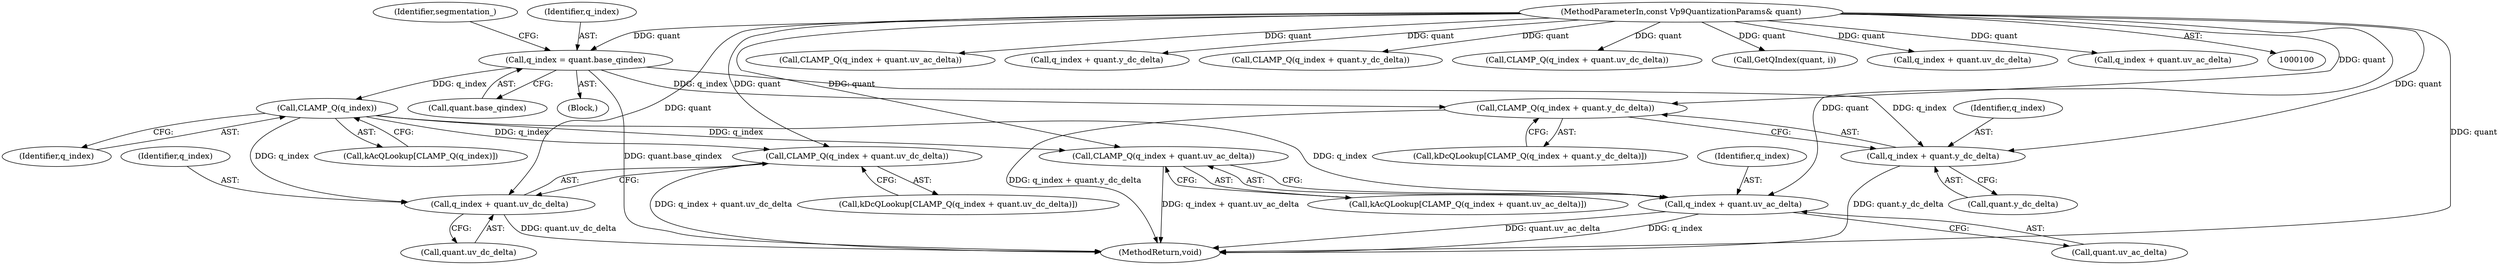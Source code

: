 digraph "1_Chrome_27c68f543e5eba779902447445dfb05ec3f5bf75_26@del" {
"1000188" [label="(Call,q_index = quant.base_qindex)"];
"1000101" [label="(MethodParameterIn,const Vp9QuantizationParams& quant)"];
"1000203" [label="(Call,CLAMP_Q(q_index + quant.y_dc_delta))"];
"1000204" [label="(Call,q_index + quant.y_dc_delta)"];
"1000219" [label="(Call,CLAMP_Q(q_index))"];
"1000231" [label="(Call,CLAMP_Q(q_index + quant.uv_dc_delta))"];
"1000232" [label="(Call,q_index + quant.uv_dc_delta)"];
"1000247" [label="(Call,CLAMP_Q(q_index + quant.uv_ac_delta))"];
"1000248" [label="(Call,q_index + quant.uv_ac_delta)"];
"1000179" [label="(Call,CLAMP_Q(q_index + quant.uv_ac_delta))"];
"1000197" [label="(Identifier,segmentation_)"];
"1000232" [label="(Call,q_index + quant.uv_dc_delta)"];
"1000136" [label="(Call,q_index + quant.y_dc_delta)"];
"1000248" [label="(Call,q_index + quant.uv_ac_delta)"];
"1000205" [label="(Identifier,q_index)"];
"1000204" [label="(Call,q_index + quant.y_dc_delta)"];
"1000135" [label="(Call,CLAMP_Q(q_index + quant.y_dc_delta))"];
"1000163" [label="(Call,CLAMP_Q(q_index + quant.uv_dc_delta))"];
"1000229" [label="(Call,kDcQLookup[CLAMP_Q(q_index + quant.uv_dc_delta)])"];
"1000189" [label="(Identifier,q_index)"];
"1000203" [label="(Call,CLAMP_Q(q_index + quant.y_dc_delta))"];
"1000247" [label="(Call,CLAMP_Q(q_index + quant.uv_ac_delta))"];
"1000253" [label="(MethodReturn,void)"];
"1000188" [label="(Call,q_index = quant.base_qindex)"];
"1000245" [label="(Call,kAcQLookup[CLAMP_Q(q_index + quant.uv_ac_delta)])"];
"1000122" [label="(Call,GetQIndex(quant, i))"];
"1000220" [label="(Identifier,q_index)"];
"1000233" [label="(Identifier,q_index)"];
"1000249" [label="(Identifier,q_index)"];
"1000101" [label="(MethodParameterIn,const Vp9QuantizationParams& quant)"];
"1000250" [label="(Call,quant.uv_ac_delta)"];
"1000201" [label="(Call,kDcQLookup[CLAMP_Q(q_index + quant.y_dc_delta)])"];
"1000206" [label="(Call,quant.y_dc_delta)"];
"1000217" [label="(Call,kAcQLookup[CLAMP_Q(q_index)])"];
"1000190" [label="(Call,quant.base_qindex)"];
"1000219" [label="(Call,CLAMP_Q(q_index))"];
"1000186" [label="(Block,)"];
"1000234" [label="(Call,quant.uv_dc_delta)"];
"1000164" [label="(Call,q_index + quant.uv_dc_delta)"];
"1000180" [label="(Call,q_index + quant.uv_ac_delta)"];
"1000231" [label="(Call,CLAMP_Q(q_index + quant.uv_dc_delta))"];
"1000188" -> "1000186"  [label="AST: "];
"1000188" -> "1000190"  [label="CFG: "];
"1000189" -> "1000188"  [label="AST: "];
"1000190" -> "1000188"  [label="AST: "];
"1000197" -> "1000188"  [label="CFG: "];
"1000188" -> "1000253"  [label="DDG: quant.base_qindex"];
"1000101" -> "1000188"  [label="DDG: quant"];
"1000188" -> "1000203"  [label="DDG: q_index"];
"1000188" -> "1000204"  [label="DDG: q_index"];
"1000188" -> "1000219"  [label="DDG: q_index"];
"1000101" -> "1000100"  [label="AST: "];
"1000101" -> "1000253"  [label="DDG: quant"];
"1000101" -> "1000122"  [label="DDG: quant"];
"1000101" -> "1000135"  [label="DDG: quant"];
"1000101" -> "1000136"  [label="DDG: quant"];
"1000101" -> "1000163"  [label="DDG: quant"];
"1000101" -> "1000164"  [label="DDG: quant"];
"1000101" -> "1000179"  [label="DDG: quant"];
"1000101" -> "1000180"  [label="DDG: quant"];
"1000101" -> "1000203"  [label="DDG: quant"];
"1000101" -> "1000204"  [label="DDG: quant"];
"1000101" -> "1000231"  [label="DDG: quant"];
"1000101" -> "1000232"  [label="DDG: quant"];
"1000101" -> "1000247"  [label="DDG: quant"];
"1000101" -> "1000248"  [label="DDG: quant"];
"1000203" -> "1000201"  [label="AST: "];
"1000203" -> "1000204"  [label="CFG: "];
"1000204" -> "1000203"  [label="AST: "];
"1000201" -> "1000203"  [label="CFG: "];
"1000203" -> "1000253"  [label="DDG: q_index + quant.y_dc_delta"];
"1000204" -> "1000206"  [label="CFG: "];
"1000205" -> "1000204"  [label="AST: "];
"1000206" -> "1000204"  [label="AST: "];
"1000204" -> "1000253"  [label="DDG: quant.y_dc_delta"];
"1000219" -> "1000217"  [label="AST: "];
"1000219" -> "1000220"  [label="CFG: "];
"1000220" -> "1000219"  [label="AST: "];
"1000217" -> "1000219"  [label="CFG: "];
"1000219" -> "1000231"  [label="DDG: q_index"];
"1000219" -> "1000232"  [label="DDG: q_index"];
"1000219" -> "1000247"  [label="DDG: q_index"];
"1000219" -> "1000248"  [label="DDG: q_index"];
"1000231" -> "1000229"  [label="AST: "];
"1000231" -> "1000232"  [label="CFG: "];
"1000232" -> "1000231"  [label="AST: "];
"1000229" -> "1000231"  [label="CFG: "];
"1000231" -> "1000253"  [label="DDG: q_index + quant.uv_dc_delta"];
"1000232" -> "1000234"  [label="CFG: "];
"1000233" -> "1000232"  [label="AST: "];
"1000234" -> "1000232"  [label="AST: "];
"1000232" -> "1000253"  [label="DDG: quant.uv_dc_delta"];
"1000247" -> "1000245"  [label="AST: "];
"1000247" -> "1000248"  [label="CFG: "];
"1000248" -> "1000247"  [label="AST: "];
"1000245" -> "1000247"  [label="CFG: "];
"1000247" -> "1000253"  [label="DDG: q_index + quant.uv_ac_delta"];
"1000248" -> "1000250"  [label="CFG: "];
"1000249" -> "1000248"  [label="AST: "];
"1000250" -> "1000248"  [label="AST: "];
"1000248" -> "1000253"  [label="DDG: quant.uv_ac_delta"];
"1000248" -> "1000253"  [label="DDG: q_index"];
}
